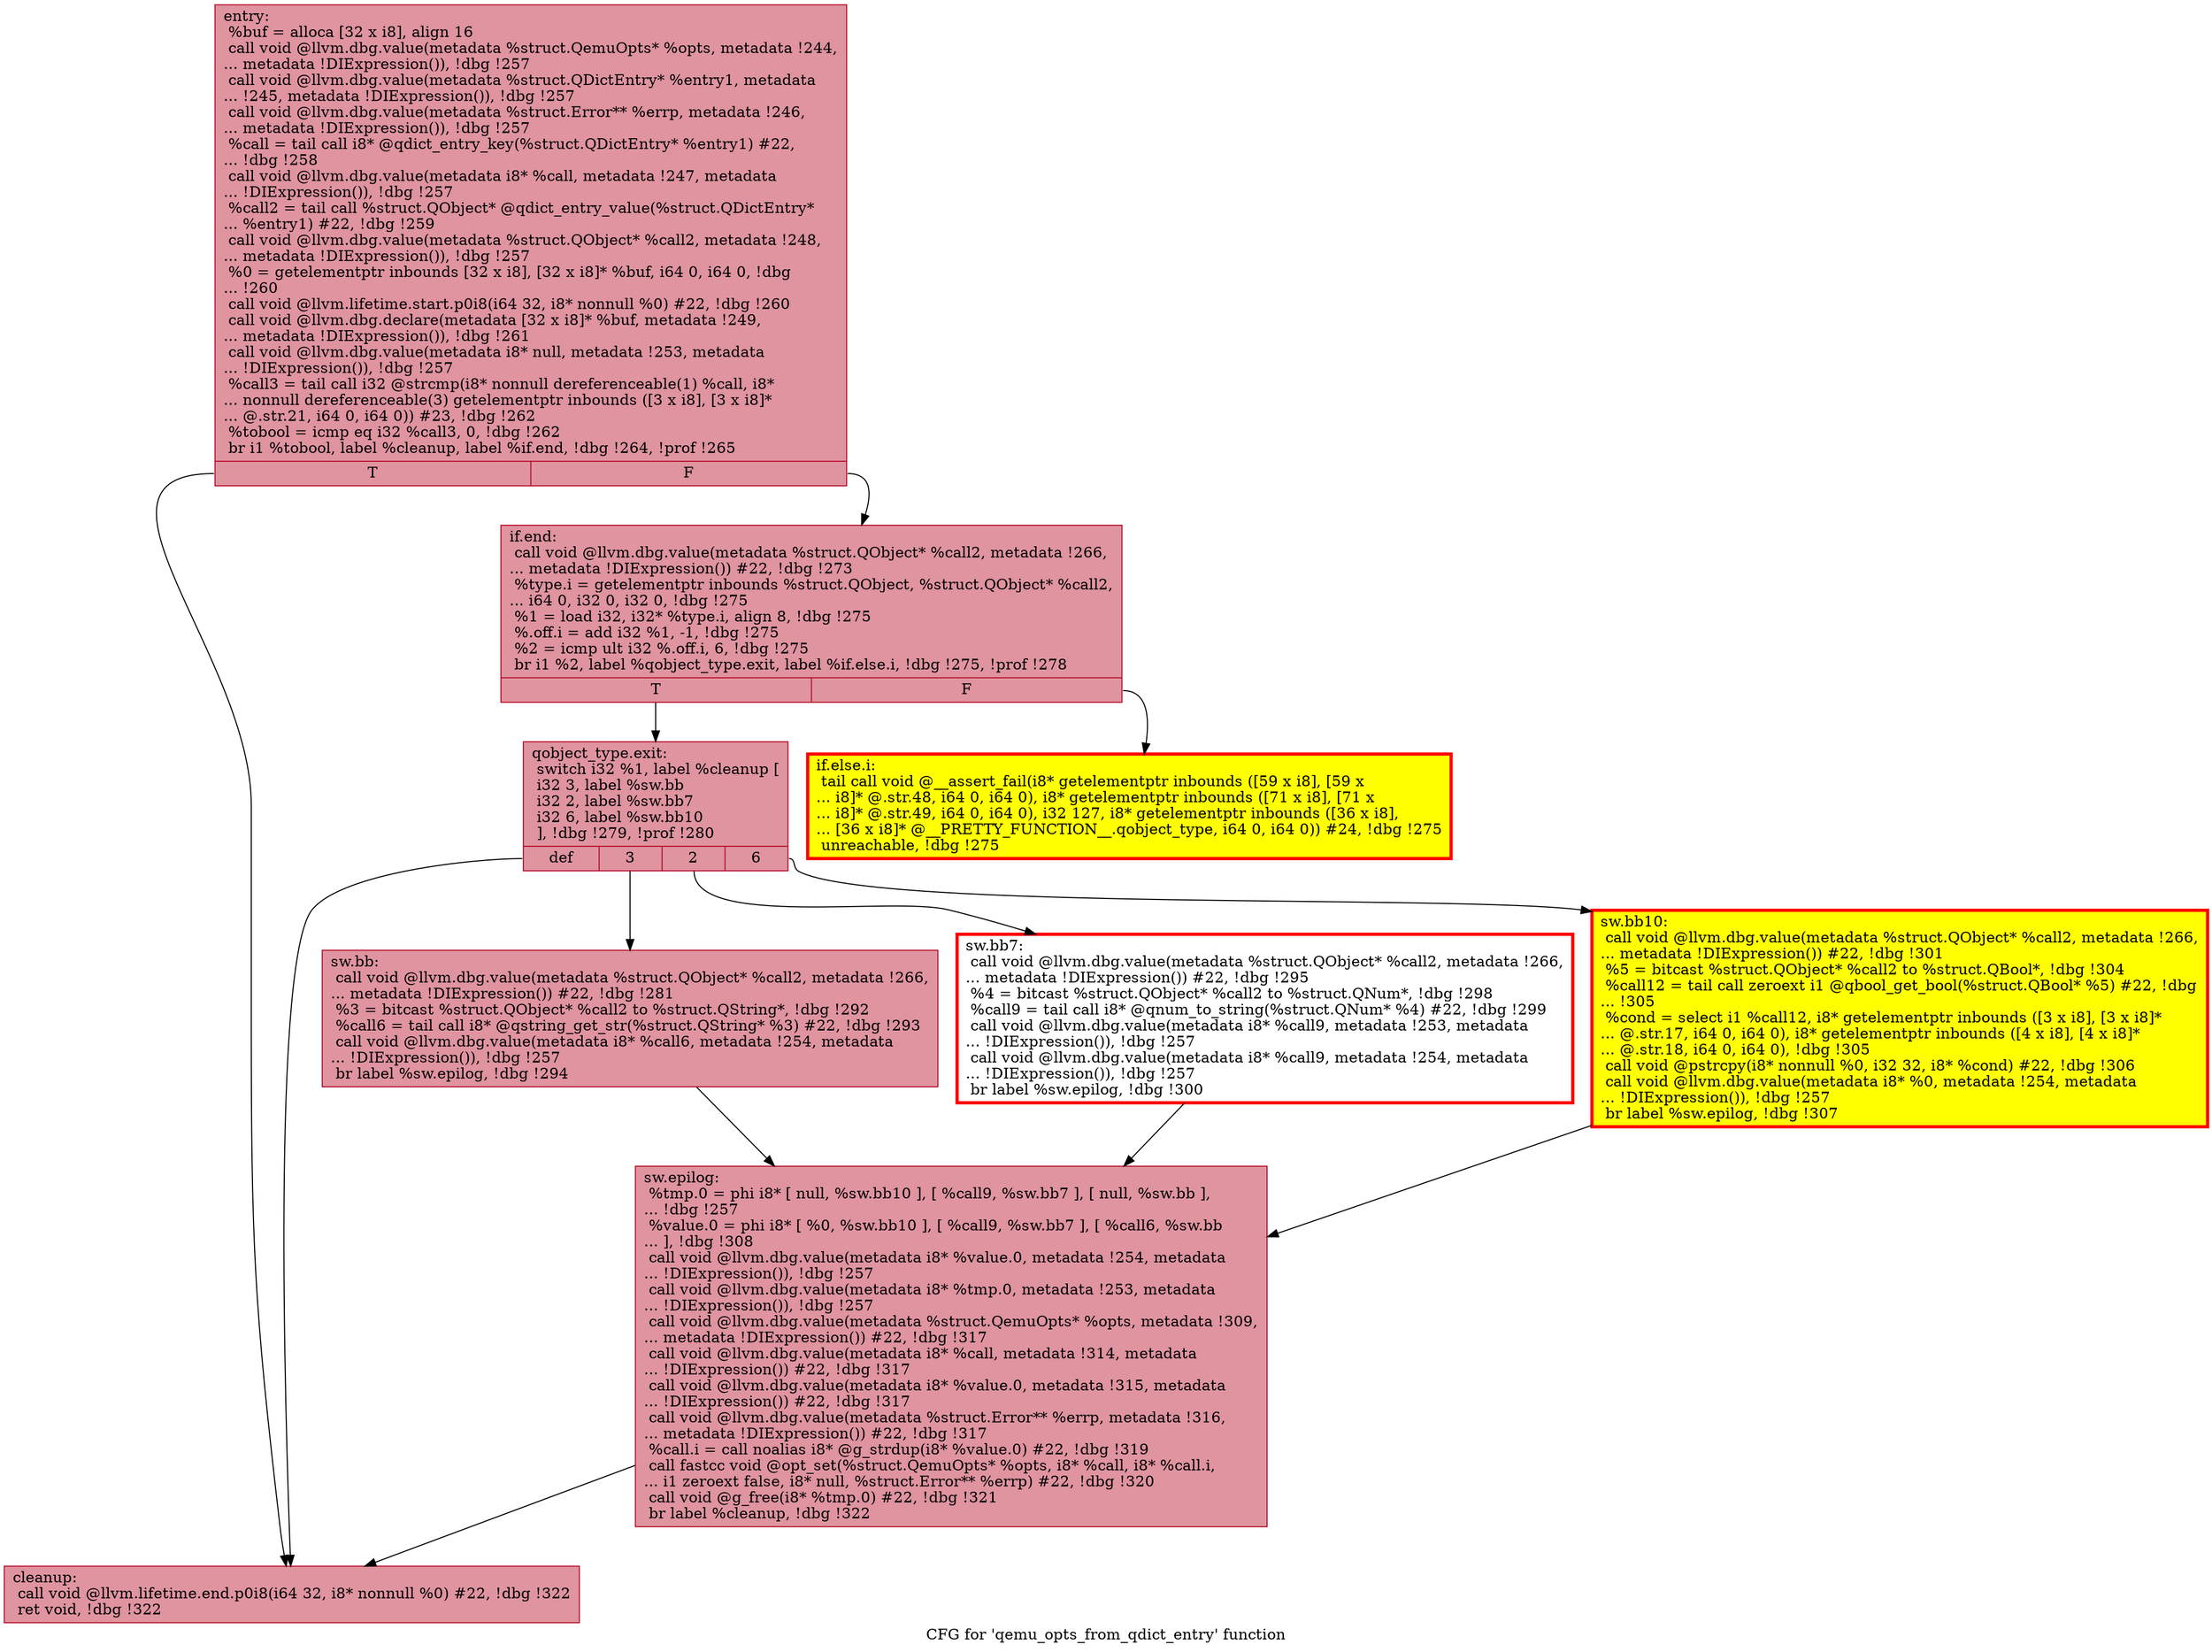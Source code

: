 digraph "CFG for 'qemu_opts_from_qdict_entry' function" {
	label="CFG for 'qemu_opts_from_qdict_entry' function";

	Node0x55ef42328410 [shape=record,color="#b70d28ff", style=filled, fillcolor="#b70d2870",label="{entry:\l  %buf = alloca [32 x i8], align 16\l  call void @llvm.dbg.value(metadata %struct.QemuOpts* %opts, metadata !244,\l... metadata !DIExpression()), !dbg !257\l  call void @llvm.dbg.value(metadata %struct.QDictEntry* %entry1, metadata\l... !245, metadata !DIExpression()), !dbg !257\l  call void @llvm.dbg.value(metadata %struct.Error** %errp, metadata !246,\l... metadata !DIExpression()), !dbg !257\l  %call = tail call i8* @qdict_entry_key(%struct.QDictEntry* %entry1) #22,\l... !dbg !258\l  call void @llvm.dbg.value(metadata i8* %call, metadata !247, metadata\l... !DIExpression()), !dbg !257\l  %call2 = tail call %struct.QObject* @qdict_entry_value(%struct.QDictEntry*\l... %entry1) #22, !dbg !259\l  call void @llvm.dbg.value(metadata %struct.QObject* %call2, metadata !248,\l... metadata !DIExpression()), !dbg !257\l  %0 = getelementptr inbounds [32 x i8], [32 x i8]* %buf, i64 0, i64 0, !dbg\l... !260\l  call void @llvm.lifetime.start.p0i8(i64 32, i8* nonnull %0) #22, !dbg !260\l  call void @llvm.dbg.declare(metadata [32 x i8]* %buf, metadata !249,\l... metadata !DIExpression()), !dbg !261\l  call void @llvm.dbg.value(metadata i8* null, metadata !253, metadata\l... !DIExpression()), !dbg !257\l  %call3 = tail call i32 @strcmp(i8* nonnull dereferenceable(1) %call, i8*\l... nonnull dereferenceable(3) getelementptr inbounds ([3 x i8], [3 x i8]*\l... @.str.21, i64 0, i64 0)) #23, !dbg !262\l  %tobool = icmp eq i32 %call3, 0, !dbg !262\l  br i1 %tobool, label %cleanup, label %if.end, !dbg !264, !prof !265\l|{<s0>T|<s1>F}}"];
	Node0x55ef42328410:s0 -> Node0x55ef42330d00;
	Node0x55ef42328410:s1 -> Node0x55ef42330860;
	Node0x55ef42330860 [shape=record,color="#b70d28ff", style=filled, fillcolor="#b70d2870",label="{if.end:                                           \l  call void @llvm.dbg.value(metadata %struct.QObject* %call2, metadata !266,\l... metadata !DIExpression()) #22, !dbg !273\l  %type.i = getelementptr inbounds %struct.QObject, %struct.QObject* %call2,\l... i64 0, i32 0, i32 0, !dbg !275\l  %1 = load i32, i32* %type.i, align 8, !dbg !275\l  %.off.i = add i32 %1, -1, !dbg !275\l  %2 = icmp ult i32 %.off.i, 6, !dbg !275\l  br i1 %2, label %qobject_type.exit, label %if.else.i, !dbg !275, !prof !278\l|{<s0>T|<s1>F}}"];
	Node0x55ef42330860:s0 -> Node0x55ef42324670;
	Node0x55ef42330860:s1 -> Node0x55ef422ec5f0;
	Node0x55ef422ec5f0 [shape=record,penwidth=3.0, style="filled", color="red", fillcolor="yellow",label="{if.else.i:                                        \l  tail call void @__assert_fail(i8* getelementptr inbounds ([59 x i8], [59 x\l... i8]* @.str.48, i64 0, i64 0), i8* getelementptr inbounds ([71 x i8], [71 x\l... i8]* @.str.49, i64 0, i64 0), i32 127, i8* getelementptr inbounds ([36 x i8],\l... [36 x i8]* @__PRETTY_FUNCTION__.qobject_type, i64 0, i64 0)) #24, !dbg !275\l  unreachable, !dbg !275\l}"];
	Node0x55ef42324670 [shape=record,color="#b70d28ff", style=filled, fillcolor="#b70d2870",label="{qobject_type.exit:                                \l  switch i32 %1, label %cleanup [\l    i32 3, label %sw.bb\l    i32 2, label %sw.bb7\l    i32 6, label %sw.bb10\l  ], !dbg !279, !prof !280\l|{<s0>def|<s1>3|<s2>2|<s3>6}}"];
	Node0x55ef42324670:s0 -> Node0x55ef42330d00;
	Node0x55ef42324670:s1 -> Node0x55ef42331e00;
	Node0x55ef42324670:s2 -> Node0x55ef42119f70;
	Node0x55ef42324670:s3 -> Node0x55ef42331f40;
	Node0x55ef42331e00 [shape=record,color="#b70d28ff", style=filled, fillcolor="#b70d2870",label="{sw.bb:                                            \l  call void @llvm.dbg.value(metadata %struct.QObject* %call2, metadata !266,\l... metadata !DIExpression()) #22, !dbg !281\l  %3 = bitcast %struct.QObject* %call2 to %struct.QString*, !dbg !292\l  %call6 = tail call i8* @qstring_get_str(%struct.QString* %3) #22, !dbg !293\l  call void @llvm.dbg.value(metadata i8* %call6, metadata !254, metadata\l... !DIExpression()), !dbg !257\l  br label %sw.epilog, !dbg !294\l}"];
	Node0x55ef42331e00 -> Node0x55ef42331180;
	Node0x55ef42119f70 [shape=record,penwidth=3.0, color="red",label="{sw.bb7:                                           \l  call void @llvm.dbg.value(metadata %struct.QObject* %call2, metadata !266,\l... metadata !DIExpression()) #22, !dbg !295\l  %4 = bitcast %struct.QObject* %call2 to %struct.QNum*, !dbg !298\l  %call9 = tail call i8* @qnum_to_string(%struct.QNum* %4) #22, !dbg !299\l  call void @llvm.dbg.value(metadata i8* %call9, metadata !253, metadata\l... !DIExpression()), !dbg !257\l  call void @llvm.dbg.value(metadata i8* %call9, metadata !254, metadata\l... !DIExpression()), !dbg !257\l  br label %sw.epilog, !dbg !300\l}"];
	Node0x55ef42119f70 -> Node0x55ef42331180;
	Node0x55ef42331f40 [shape=record,penwidth=3.0, style="filled", color="red", fillcolor="yellow",label="{sw.bb10:                                          \l  call void @llvm.dbg.value(metadata %struct.QObject* %call2, metadata !266,\l... metadata !DIExpression()) #22, !dbg !301\l  %5 = bitcast %struct.QObject* %call2 to %struct.QBool*, !dbg !304\l  %call12 = tail call zeroext i1 @qbool_get_bool(%struct.QBool* %5) #22, !dbg\l... !305\l  %cond = select i1 %call12, i8* getelementptr inbounds ([3 x i8], [3 x i8]*\l... @.str.17, i64 0, i64 0), i8* getelementptr inbounds ([4 x i8], [4 x i8]*\l... @.str.18, i64 0, i64 0), !dbg !305\l  call void @pstrcpy(i8* nonnull %0, i32 32, i8* %cond) #22, !dbg !306\l  call void @llvm.dbg.value(metadata i8* %0, metadata !254, metadata\l... !DIExpression()), !dbg !257\l  br label %sw.epilog, !dbg !307\l}"];
	Node0x55ef42331f40 -> Node0x55ef42331180;
	Node0x55ef42331180 [shape=record,color="#b70d28ff", style=filled, fillcolor="#b70d2870",label="{sw.epilog:                                        \l  %tmp.0 = phi i8* [ null, %sw.bb10 ], [ %call9, %sw.bb7 ], [ null, %sw.bb ],\l... !dbg !257\l  %value.0 = phi i8* [ %0, %sw.bb10 ], [ %call9, %sw.bb7 ], [ %call6, %sw.bb\l... ], !dbg !308\l  call void @llvm.dbg.value(metadata i8* %value.0, metadata !254, metadata\l... !DIExpression()), !dbg !257\l  call void @llvm.dbg.value(metadata i8* %tmp.0, metadata !253, metadata\l... !DIExpression()), !dbg !257\l  call void @llvm.dbg.value(metadata %struct.QemuOpts* %opts, metadata !309,\l... metadata !DIExpression()) #22, !dbg !317\l  call void @llvm.dbg.value(metadata i8* %call, metadata !314, metadata\l... !DIExpression()) #22, !dbg !317\l  call void @llvm.dbg.value(metadata i8* %value.0, metadata !315, metadata\l... !DIExpression()) #22, !dbg !317\l  call void @llvm.dbg.value(metadata %struct.Error** %errp, metadata !316,\l... metadata !DIExpression()) #22, !dbg !317\l  %call.i = call noalias i8* @g_strdup(i8* %value.0) #22, !dbg !319\l  call fastcc void @opt_set(%struct.QemuOpts* %opts, i8* %call, i8* %call.i,\l... i1 zeroext false, i8* null, %struct.Error** %errp) #22, !dbg !320\l  call void @g_free(i8* %tmp.0) #22, !dbg !321\l  br label %cleanup, !dbg !322\l}"];
	Node0x55ef42331180 -> Node0x55ef42330d00;
	Node0x55ef42330d00 [shape=record,color="#b70d28ff", style=filled, fillcolor="#b70d2870",label="{cleanup:                                          \l  call void @llvm.lifetime.end.p0i8(i64 32, i8* nonnull %0) #22, !dbg !322\l  ret void, !dbg !322\l}"];
}
